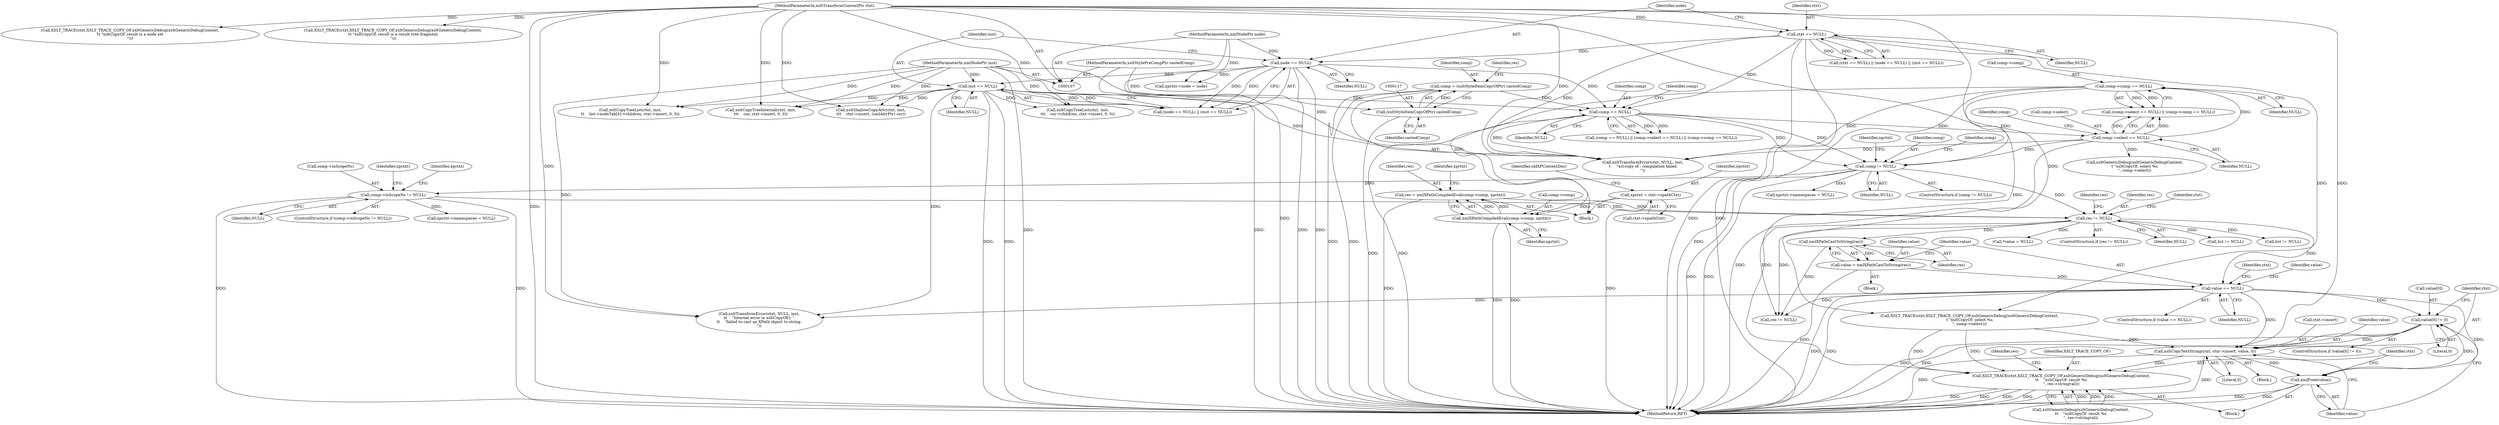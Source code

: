 digraph "1_Chrome_96dbafe288dbe2f0cc45fa3c39daf6d0c37acbab_35@array" {
"1000504" [label="(Call,value[0] != 0)"];
"1000487" [label="(Call,value == NULL)"];
"1000482" [label="(Call,value = xmlXPathCastToString(res))"];
"1000484" [label="(Call,xmlXPathCastToString(res))"];
"1000312" [label="(Call,res != NULL)"];
"1000274" [label="(Call,res = xmlXPathCompiledEval(comp->comp, xpctxt))"];
"1000276" [label="(Call,xmlXPathCompiledEval(comp->comp, xpctxt))"];
"1000159" [label="(Call,comp->comp == NULL)"];
"1000154" [label="(Call,comp->select == NULL)"];
"1000150" [label="(Call,comp == NULL)"];
"1000114" [label="(Call,comp = (xsltStyleItemCopyOfPtr) castedComp)"];
"1000116" [label="(Call,(xsltStyleItemCopyOfPtr) castedComp)"];
"1000111" [label="(MethodParameterIn,xsltStylePreCompPtr castedComp)"];
"1000137" [label="(Call,ctxt == NULL)"];
"1000108" [label="(MethodParameterIn,xsltTransformContextPtr ctxt)"];
"1000141" [label="(Call,node == NULL)"];
"1000109" [label="(MethodParameterIn,xmlNodePtr node)"];
"1000144" [label="(Call,inst == NULL)"];
"1000110" [label="(MethodParameterIn,xmlNodePtr inst)"];
"1000180" [label="(Call,xpctxt = ctxt->xpathCtxt)"];
"1000226" [label="(Call,comp->inScopeNs != NULL)"];
"1000221" [label="(Call,comp != NULL)"];
"1000510" [label="(Call,xsltCopyTextString(ctxt, ctxt->insert, value, 0))"];
"1000517" [label="(Call,xmlFree(value))"];
"1000519" [label="(Call,XSLT_TRACE(ctxt,XSLT_TRACE_COPY_OF,xsltGenericDebug(xsltGenericDebugContext,\n\t\t    \"xsltCopyOf: result %s\n\", res->stringval)))"];
"1000335" [label="(Call,list != NULL)"];
"1000161" [label="(Identifier,comp)"];
"1000504" [label="(Call,value[0] != 0)"];
"1000149" [label="(Call,(comp == NULL) || (comp->select == NULL) || (comp->comp == NULL))"];
"1000153" [label="(Call,(comp->select == NULL) || (comp->comp == NULL))"];
"1000180" [label="(Call,xpctxt = ctxt->xpathCtxt)"];
"1000517" [label="(Call,xmlFree(value))"];
"1000519" [label="(Call,XSLT_TRACE(ctxt,XSLT_TRACE_COPY_OF,xsltGenericDebug(xsltGenericDebugContext,\n\t\t    \"xsltCopyOf: result %s\n\", res->stringval)))"];
"1000510" [label="(Call,xsltCopyTextString(ctxt, ctxt->insert, value, 0))"];
"1000323" [label="(Call,XSLT_TRACE(ctxt,XSLT_TRACE_COPY_OF,xsltGenericDebug(xsltGenericDebugContext,\n\t\t \"xsltCopyOf: result is a node set\n\")))"];
"1000146" [label="(Identifier,NULL)"];
"1000150" [label="(Call,comp == NULL)"];
"1000144" [label="(Call,inst == NULL)"];
"1000228" [label="(Identifier,comp)"];
"1000145" [label="(Identifier,inst)"];
"1000154" [label="(Call,comp->select == NULL)"];
"1000536" [label="(Call,res != NULL)"];
"1000181" [label="(Identifier,xpctxt)"];
"1000151" [label="(Identifier,comp)"];
"1000319" [label="(Identifier,res)"];
"1000511" [label="(Identifier,ctxt)"];
"1000121" [label="(Identifier,res)"];
"1000479" [label="(Call,*value = NULL)"];
"1000424" [label="(Call,XSLT_TRACE(ctxt,XSLT_TRACE_COPY_OF,xsltGenericDebug(xsltGenericDebugContext,\n\t\t \"xsltCopyOf: result is a result tree fragment\n\")))"];
"1000266" [label="(Identifier,xpctxt)"];
"1000491" [label="(Call,xsltTransformError(ctxt, NULL, inst,\n\t\t    \"Internal error in xsltCopyOf(): \"\n\t\t    \"failed to cast an XPath object to string.\n\"))"];
"1000313" [label="(Identifier,res)"];
"1000139" [label="(Identifier,NULL)"];
"1000521" [label="(Identifier,XSLT_TRACE_COPY_OF)"];
"1000137" [label="(Call,ctxt == NULL)"];
"1000485" [label="(Identifier,res)"];
"1000227" [label="(Call,comp->inScopeNs)"];
"1000311" [label="(ControlStructure,if (res != NULL))"];
"1000165" [label="(Call,xsltTransformError(ctxt, NULL, inst,\n\t     \"xsl:copy-of : compilation failed\n\"))"];
"1000159" [label="(Call,comp->comp == NULL)"];
"1000461" [label="(Call,xsltCopyTreeList(ctxt, inst,\n\t\t    list->nodeTab[0]->children, ctxt->insert, 0, 0))"];
"1000141" [label="(Call,node == NULL)"];
"1000537" [label="(Identifier,res)"];
"1000314" [label="(Identifier,NULL)"];
"1000156" [label="(Identifier,comp)"];
"1000486" [label="(ControlStructure,if (value == NULL))"];
"1000407" [label="(Call,xsltCopyTreeInternal(ctxt, inst,\n\t\t\t    cur, ctxt->insert, 0, 0))"];
"1000522" [label="(Call,xsltGenericDebug(xsltGenericDebugContext,\n\t\t    \"xsltCopyOf: result %s\n\", res->stringval))"];
"1000277" [label="(Call,comp->comp)"];
"1000477" [label="(Block,)"];
"1000541" [label="(MethodReturn,RET)"];
"1000396" [label="(Call,xsltShallowCopyAttr(ctxt, inst,\n\t\t\t    ctxt->insert, (xmlAttrPtr) cur))"];
"1000226" [label="(Call,comp->inScopeNs != NULL)"];
"1000264" [label="(Call,xpctxt->namespaces = NULL)"];
"1000283" [label="(Identifier,xpctxt)"];
"1000520" [label="(Identifier,ctxt)"];
"1000171" [label="(Call,XSLT_TRACE(ctxt,XSLT_TRACE_COPY_OF,xsltGenericDebug(xsltGenericDebugContext,\n\t \"xsltCopyOf: select %s\n\", comp->select)))"];
"1000215" [label="(Call,xpctxt->node = node)"];
"1000230" [label="(Identifier,NULL)"];
"1000492" [label="(Identifier,ctxt)"];
"1000174" [label="(Call,xsltGenericDebug(xsltGenericDebugContext,\n\t \"xsltCopyOf: select %s\n\", comp->select))"];
"1000225" [label="(ControlStructure,if (comp->inScopeNs != NULL))"];
"1000160" [label="(Call,comp->comp)"];
"1000488" [label="(Identifier,value)"];
"1000234" [label="(Identifier,xpctxt)"];
"1000182" [label="(Call,ctxt->xpathCtxt)"];
"1000223" [label="(Identifier,NULL)"];
"1000487" [label="(Call,value == NULL)"];
"1000532" [label="(Identifier,ctxt)"];
"1000280" [label="(Identifier,xpctxt)"];
"1000312" [label="(Call,res != NULL)"];
"1000221" [label="(Call,comp != NULL)"];
"1000109" [label="(MethodParameterIn,xmlNodePtr node)"];
"1000110" [label="(MethodParameterIn,xmlNodePtr inst)"];
"1000437" [label="(Call,list != NULL)"];
"1000142" [label="(Identifier,node)"];
"1000508" [label="(Literal,0)"];
"1000484" [label="(Call,xmlXPathCastToString(res))"];
"1000482" [label="(Call,value = xmlXPathCastToString(res))"];
"1000115" [label="(Identifier,comp)"];
"1000143" [label="(Identifier,NULL)"];
"1000274" [label="(Call,res = xmlXPathCompiledEval(comp->comp, xpctxt))"];
"1000186" [label="(Identifier,oldXPContextDoc)"];
"1000489" [label="(Identifier,NULL)"];
"1000138" [label="(Identifier,ctxt)"];
"1000275" [label="(Identifier,res)"];
"1000506" [label="(Identifier,value)"];
"1000155" [label="(Call,comp->select)"];
"1000254" [label="(Identifier,xpctxt)"];
"1000163" [label="(Identifier,NULL)"];
"1000483" [label="(Identifier,value)"];
"1000516" [label="(Literal,0)"];
"1000136" [label="(Call,(ctxt == NULL) || (node == NULL) || (inst == NULL))"];
"1000112" [label="(Block,)"];
"1000114" [label="(Call,comp = (xsltStyleItemCopyOfPtr) castedComp)"];
"1000503" [label="(ControlStructure,if (value[0] != 0))"];
"1000220" [label="(ControlStructure,if (comp != NULL))"];
"1000158" [label="(Identifier,NULL)"];
"1000152" [label="(Identifier,NULL)"];
"1000505" [label="(Call,value[0])"];
"1000222" [label="(Identifier,comp)"];
"1000512" [label="(Call,ctxt->insert)"];
"1000377" [label="(Call,xsltCopyTreeList(ctxt, inst,\n\t\t\t    cur->children, ctxt->insert, 0, 0))"];
"1000502" [label="(Block,)"];
"1000252" [label="(Call,xpctxt->namespaces = NULL)"];
"1000518" [label="(Identifier,value)"];
"1000108" [label="(MethodParameterIn,xsltTransformContextPtr ctxt)"];
"1000140" [label="(Call,(node == NULL) || (inst == NULL))"];
"1000509" [label="(Block,)"];
"1000276" [label="(Call,xmlXPathCompiledEval(comp->comp, xpctxt))"];
"1000116" [label="(Call,(xsltStyleItemCopyOfPtr) castedComp)"];
"1000515" [label="(Identifier,value)"];
"1000111" [label="(MethodParameterIn,xsltStylePreCompPtr castedComp)"];
"1000118" [label="(Identifier,castedComp)"];
"1000504" -> "1000503"  [label="AST: "];
"1000504" -> "1000508"  [label="CFG: "];
"1000505" -> "1000504"  [label="AST: "];
"1000508" -> "1000504"  [label="AST: "];
"1000511" -> "1000504"  [label="CFG: "];
"1000518" -> "1000504"  [label="CFG: "];
"1000504" -> "1000541"  [label="DDG: "];
"1000504" -> "1000541"  [label="DDG: "];
"1000487" -> "1000504"  [label="DDG: "];
"1000504" -> "1000510"  [label="DDG: "];
"1000504" -> "1000517"  [label="DDG: "];
"1000487" -> "1000486"  [label="AST: "];
"1000487" -> "1000489"  [label="CFG: "];
"1000488" -> "1000487"  [label="AST: "];
"1000489" -> "1000487"  [label="AST: "];
"1000492" -> "1000487"  [label="CFG: "];
"1000506" -> "1000487"  [label="CFG: "];
"1000487" -> "1000541"  [label="DDG: "];
"1000487" -> "1000541"  [label="DDG: "];
"1000482" -> "1000487"  [label="DDG: "];
"1000312" -> "1000487"  [label="DDG: "];
"1000487" -> "1000491"  [label="DDG: "];
"1000487" -> "1000510"  [label="DDG: "];
"1000487" -> "1000517"  [label="DDG: "];
"1000487" -> "1000536"  [label="DDG: "];
"1000482" -> "1000477"  [label="AST: "];
"1000482" -> "1000484"  [label="CFG: "];
"1000483" -> "1000482"  [label="AST: "];
"1000484" -> "1000482"  [label="AST: "];
"1000488" -> "1000482"  [label="CFG: "];
"1000482" -> "1000541"  [label="DDG: "];
"1000484" -> "1000482"  [label="DDG: "];
"1000484" -> "1000485"  [label="CFG: "];
"1000485" -> "1000484"  [label="AST: "];
"1000312" -> "1000484"  [label="DDG: "];
"1000484" -> "1000536"  [label="DDG: "];
"1000312" -> "1000311"  [label="AST: "];
"1000312" -> "1000314"  [label="CFG: "];
"1000313" -> "1000312"  [label="AST: "];
"1000314" -> "1000312"  [label="AST: "];
"1000319" -> "1000312"  [label="CFG: "];
"1000532" -> "1000312"  [label="CFG: "];
"1000274" -> "1000312"  [label="DDG: "];
"1000226" -> "1000312"  [label="DDG: "];
"1000221" -> "1000312"  [label="DDG: "];
"1000312" -> "1000335"  [label="DDG: "];
"1000312" -> "1000437"  [label="DDG: "];
"1000312" -> "1000479"  [label="DDG: "];
"1000312" -> "1000536"  [label="DDG: "];
"1000312" -> "1000536"  [label="DDG: "];
"1000274" -> "1000112"  [label="AST: "];
"1000274" -> "1000276"  [label="CFG: "];
"1000275" -> "1000274"  [label="AST: "];
"1000276" -> "1000274"  [label="AST: "];
"1000283" -> "1000274"  [label="CFG: "];
"1000274" -> "1000541"  [label="DDG: "];
"1000276" -> "1000274"  [label="DDG: "];
"1000276" -> "1000274"  [label="DDG: "];
"1000276" -> "1000280"  [label="CFG: "];
"1000277" -> "1000276"  [label="AST: "];
"1000280" -> "1000276"  [label="AST: "];
"1000276" -> "1000541"  [label="DDG: "];
"1000276" -> "1000541"  [label="DDG: "];
"1000159" -> "1000276"  [label="DDG: "];
"1000180" -> "1000276"  [label="DDG: "];
"1000159" -> "1000153"  [label="AST: "];
"1000159" -> "1000163"  [label="CFG: "];
"1000160" -> "1000159"  [label="AST: "];
"1000163" -> "1000159"  [label="AST: "];
"1000153" -> "1000159"  [label="CFG: "];
"1000159" -> "1000541"  [label="DDG: "];
"1000159" -> "1000153"  [label="DDG: "];
"1000159" -> "1000153"  [label="DDG: "];
"1000154" -> "1000159"  [label="DDG: "];
"1000159" -> "1000165"  [label="DDG: "];
"1000159" -> "1000221"  [label="DDG: "];
"1000154" -> "1000153"  [label="AST: "];
"1000154" -> "1000158"  [label="CFG: "];
"1000155" -> "1000154"  [label="AST: "];
"1000158" -> "1000154"  [label="AST: "];
"1000161" -> "1000154"  [label="CFG: "];
"1000153" -> "1000154"  [label="CFG: "];
"1000154" -> "1000541"  [label="DDG: "];
"1000154" -> "1000153"  [label="DDG: "];
"1000154" -> "1000153"  [label="DDG: "];
"1000150" -> "1000154"  [label="DDG: "];
"1000154" -> "1000165"  [label="DDG: "];
"1000154" -> "1000174"  [label="DDG: "];
"1000154" -> "1000221"  [label="DDG: "];
"1000150" -> "1000149"  [label="AST: "];
"1000150" -> "1000152"  [label="CFG: "];
"1000151" -> "1000150"  [label="AST: "];
"1000152" -> "1000150"  [label="AST: "];
"1000156" -> "1000150"  [label="CFG: "];
"1000149" -> "1000150"  [label="CFG: "];
"1000150" -> "1000541"  [label="DDG: "];
"1000150" -> "1000149"  [label="DDG: "];
"1000150" -> "1000149"  [label="DDG: "];
"1000114" -> "1000150"  [label="DDG: "];
"1000137" -> "1000150"  [label="DDG: "];
"1000141" -> "1000150"  [label="DDG: "];
"1000144" -> "1000150"  [label="DDG: "];
"1000150" -> "1000165"  [label="DDG: "];
"1000150" -> "1000221"  [label="DDG: "];
"1000150" -> "1000221"  [label="DDG: "];
"1000114" -> "1000112"  [label="AST: "];
"1000114" -> "1000116"  [label="CFG: "];
"1000115" -> "1000114"  [label="AST: "];
"1000116" -> "1000114"  [label="AST: "];
"1000121" -> "1000114"  [label="CFG: "];
"1000114" -> "1000541"  [label="DDG: "];
"1000114" -> "1000541"  [label="DDG: "];
"1000116" -> "1000114"  [label="DDG: "];
"1000116" -> "1000118"  [label="CFG: "];
"1000117" -> "1000116"  [label="AST: "];
"1000118" -> "1000116"  [label="AST: "];
"1000116" -> "1000541"  [label="DDG: "];
"1000111" -> "1000116"  [label="DDG: "];
"1000111" -> "1000107"  [label="AST: "];
"1000111" -> "1000541"  [label="DDG: "];
"1000137" -> "1000136"  [label="AST: "];
"1000137" -> "1000139"  [label="CFG: "];
"1000138" -> "1000137"  [label="AST: "];
"1000139" -> "1000137"  [label="AST: "];
"1000142" -> "1000137"  [label="CFG: "];
"1000136" -> "1000137"  [label="CFG: "];
"1000137" -> "1000541"  [label="DDG: "];
"1000137" -> "1000541"  [label="DDG: "];
"1000137" -> "1000136"  [label="DDG: "];
"1000137" -> "1000136"  [label="DDG: "];
"1000108" -> "1000137"  [label="DDG: "];
"1000137" -> "1000141"  [label="DDG: "];
"1000137" -> "1000165"  [label="DDG: "];
"1000137" -> "1000171"  [label="DDG: "];
"1000108" -> "1000107"  [label="AST: "];
"1000108" -> "1000541"  [label="DDG: "];
"1000108" -> "1000165"  [label="DDG: "];
"1000108" -> "1000171"  [label="DDG: "];
"1000108" -> "1000323"  [label="DDG: "];
"1000108" -> "1000377"  [label="DDG: "];
"1000108" -> "1000396"  [label="DDG: "];
"1000108" -> "1000407"  [label="DDG: "];
"1000108" -> "1000424"  [label="DDG: "];
"1000108" -> "1000461"  [label="DDG: "];
"1000108" -> "1000491"  [label="DDG: "];
"1000108" -> "1000510"  [label="DDG: "];
"1000108" -> "1000519"  [label="DDG: "];
"1000141" -> "1000140"  [label="AST: "];
"1000141" -> "1000143"  [label="CFG: "];
"1000142" -> "1000141"  [label="AST: "];
"1000143" -> "1000141"  [label="AST: "];
"1000145" -> "1000141"  [label="CFG: "];
"1000140" -> "1000141"  [label="CFG: "];
"1000141" -> "1000541"  [label="DDG: "];
"1000141" -> "1000541"  [label="DDG: "];
"1000141" -> "1000140"  [label="DDG: "];
"1000141" -> "1000140"  [label="DDG: "];
"1000109" -> "1000141"  [label="DDG: "];
"1000141" -> "1000144"  [label="DDG: "];
"1000141" -> "1000215"  [label="DDG: "];
"1000109" -> "1000107"  [label="AST: "];
"1000109" -> "1000541"  [label="DDG: "];
"1000109" -> "1000215"  [label="DDG: "];
"1000144" -> "1000140"  [label="AST: "];
"1000144" -> "1000146"  [label="CFG: "];
"1000145" -> "1000144"  [label="AST: "];
"1000146" -> "1000144"  [label="AST: "];
"1000140" -> "1000144"  [label="CFG: "];
"1000144" -> "1000541"  [label="DDG: "];
"1000144" -> "1000541"  [label="DDG: "];
"1000144" -> "1000140"  [label="DDG: "];
"1000144" -> "1000140"  [label="DDG: "];
"1000110" -> "1000144"  [label="DDG: "];
"1000144" -> "1000165"  [label="DDG: "];
"1000144" -> "1000377"  [label="DDG: "];
"1000144" -> "1000396"  [label="DDG: "];
"1000144" -> "1000407"  [label="DDG: "];
"1000144" -> "1000461"  [label="DDG: "];
"1000144" -> "1000491"  [label="DDG: "];
"1000110" -> "1000107"  [label="AST: "];
"1000110" -> "1000541"  [label="DDG: "];
"1000110" -> "1000165"  [label="DDG: "];
"1000110" -> "1000377"  [label="DDG: "];
"1000110" -> "1000396"  [label="DDG: "];
"1000110" -> "1000407"  [label="DDG: "];
"1000110" -> "1000461"  [label="DDG: "];
"1000110" -> "1000491"  [label="DDG: "];
"1000180" -> "1000112"  [label="AST: "];
"1000180" -> "1000182"  [label="CFG: "];
"1000181" -> "1000180"  [label="AST: "];
"1000182" -> "1000180"  [label="AST: "];
"1000186" -> "1000180"  [label="CFG: "];
"1000180" -> "1000541"  [label="DDG: "];
"1000226" -> "1000225"  [label="AST: "];
"1000226" -> "1000230"  [label="CFG: "];
"1000227" -> "1000226"  [label="AST: "];
"1000230" -> "1000226"  [label="AST: "];
"1000234" -> "1000226"  [label="CFG: "];
"1000254" -> "1000226"  [label="CFG: "];
"1000226" -> "1000541"  [label="DDG: "];
"1000226" -> "1000541"  [label="DDG: "];
"1000221" -> "1000226"  [label="DDG: "];
"1000226" -> "1000252"  [label="DDG: "];
"1000221" -> "1000220"  [label="AST: "];
"1000221" -> "1000223"  [label="CFG: "];
"1000222" -> "1000221"  [label="AST: "];
"1000223" -> "1000221"  [label="AST: "];
"1000228" -> "1000221"  [label="CFG: "];
"1000266" -> "1000221"  [label="CFG: "];
"1000221" -> "1000541"  [label="DDG: "];
"1000221" -> "1000541"  [label="DDG: "];
"1000221" -> "1000264"  [label="DDG: "];
"1000510" -> "1000509"  [label="AST: "];
"1000510" -> "1000516"  [label="CFG: "];
"1000511" -> "1000510"  [label="AST: "];
"1000512" -> "1000510"  [label="AST: "];
"1000515" -> "1000510"  [label="AST: "];
"1000516" -> "1000510"  [label="AST: "];
"1000518" -> "1000510"  [label="CFG: "];
"1000510" -> "1000541"  [label="DDG: "];
"1000510" -> "1000541"  [label="DDG: "];
"1000171" -> "1000510"  [label="DDG: "];
"1000510" -> "1000517"  [label="DDG: "];
"1000510" -> "1000519"  [label="DDG: "];
"1000517" -> "1000502"  [label="AST: "];
"1000517" -> "1000518"  [label="CFG: "];
"1000518" -> "1000517"  [label="AST: "];
"1000520" -> "1000517"  [label="CFG: "];
"1000517" -> "1000541"  [label="DDG: "];
"1000517" -> "1000541"  [label="DDG: "];
"1000519" -> "1000502"  [label="AST: "];
"1000519" -> "1000522"  [label="CFG: "];
"1000520" -> "1000519"  [label="AST: "];
"1000521" -> "1000519"  [label="AST: "];
"1000522" -> "1000519"  [label="AST: "];
"1000537" -> "1000519"  [label="CFG: "];
"1000519" -> "1000541"  [label="DDG: "];
"1000519" -> "1000541"  [label="DDG: "];
"1000519" -> "1000541"  [label="DDG: "];
"1000519" -> "1000541"  [label="DDG: "];
"1000171" -> "1000519"  [label="DDG: "];
"1000171" -> "1000519"  [label="DDG: "];
"1000522" -> "1000519"  [label="DDG: "];
"1000522" -> "1000519"  [label="DDG: "];
"1000522" -> "1000519"  [label="DDG: "];
}
